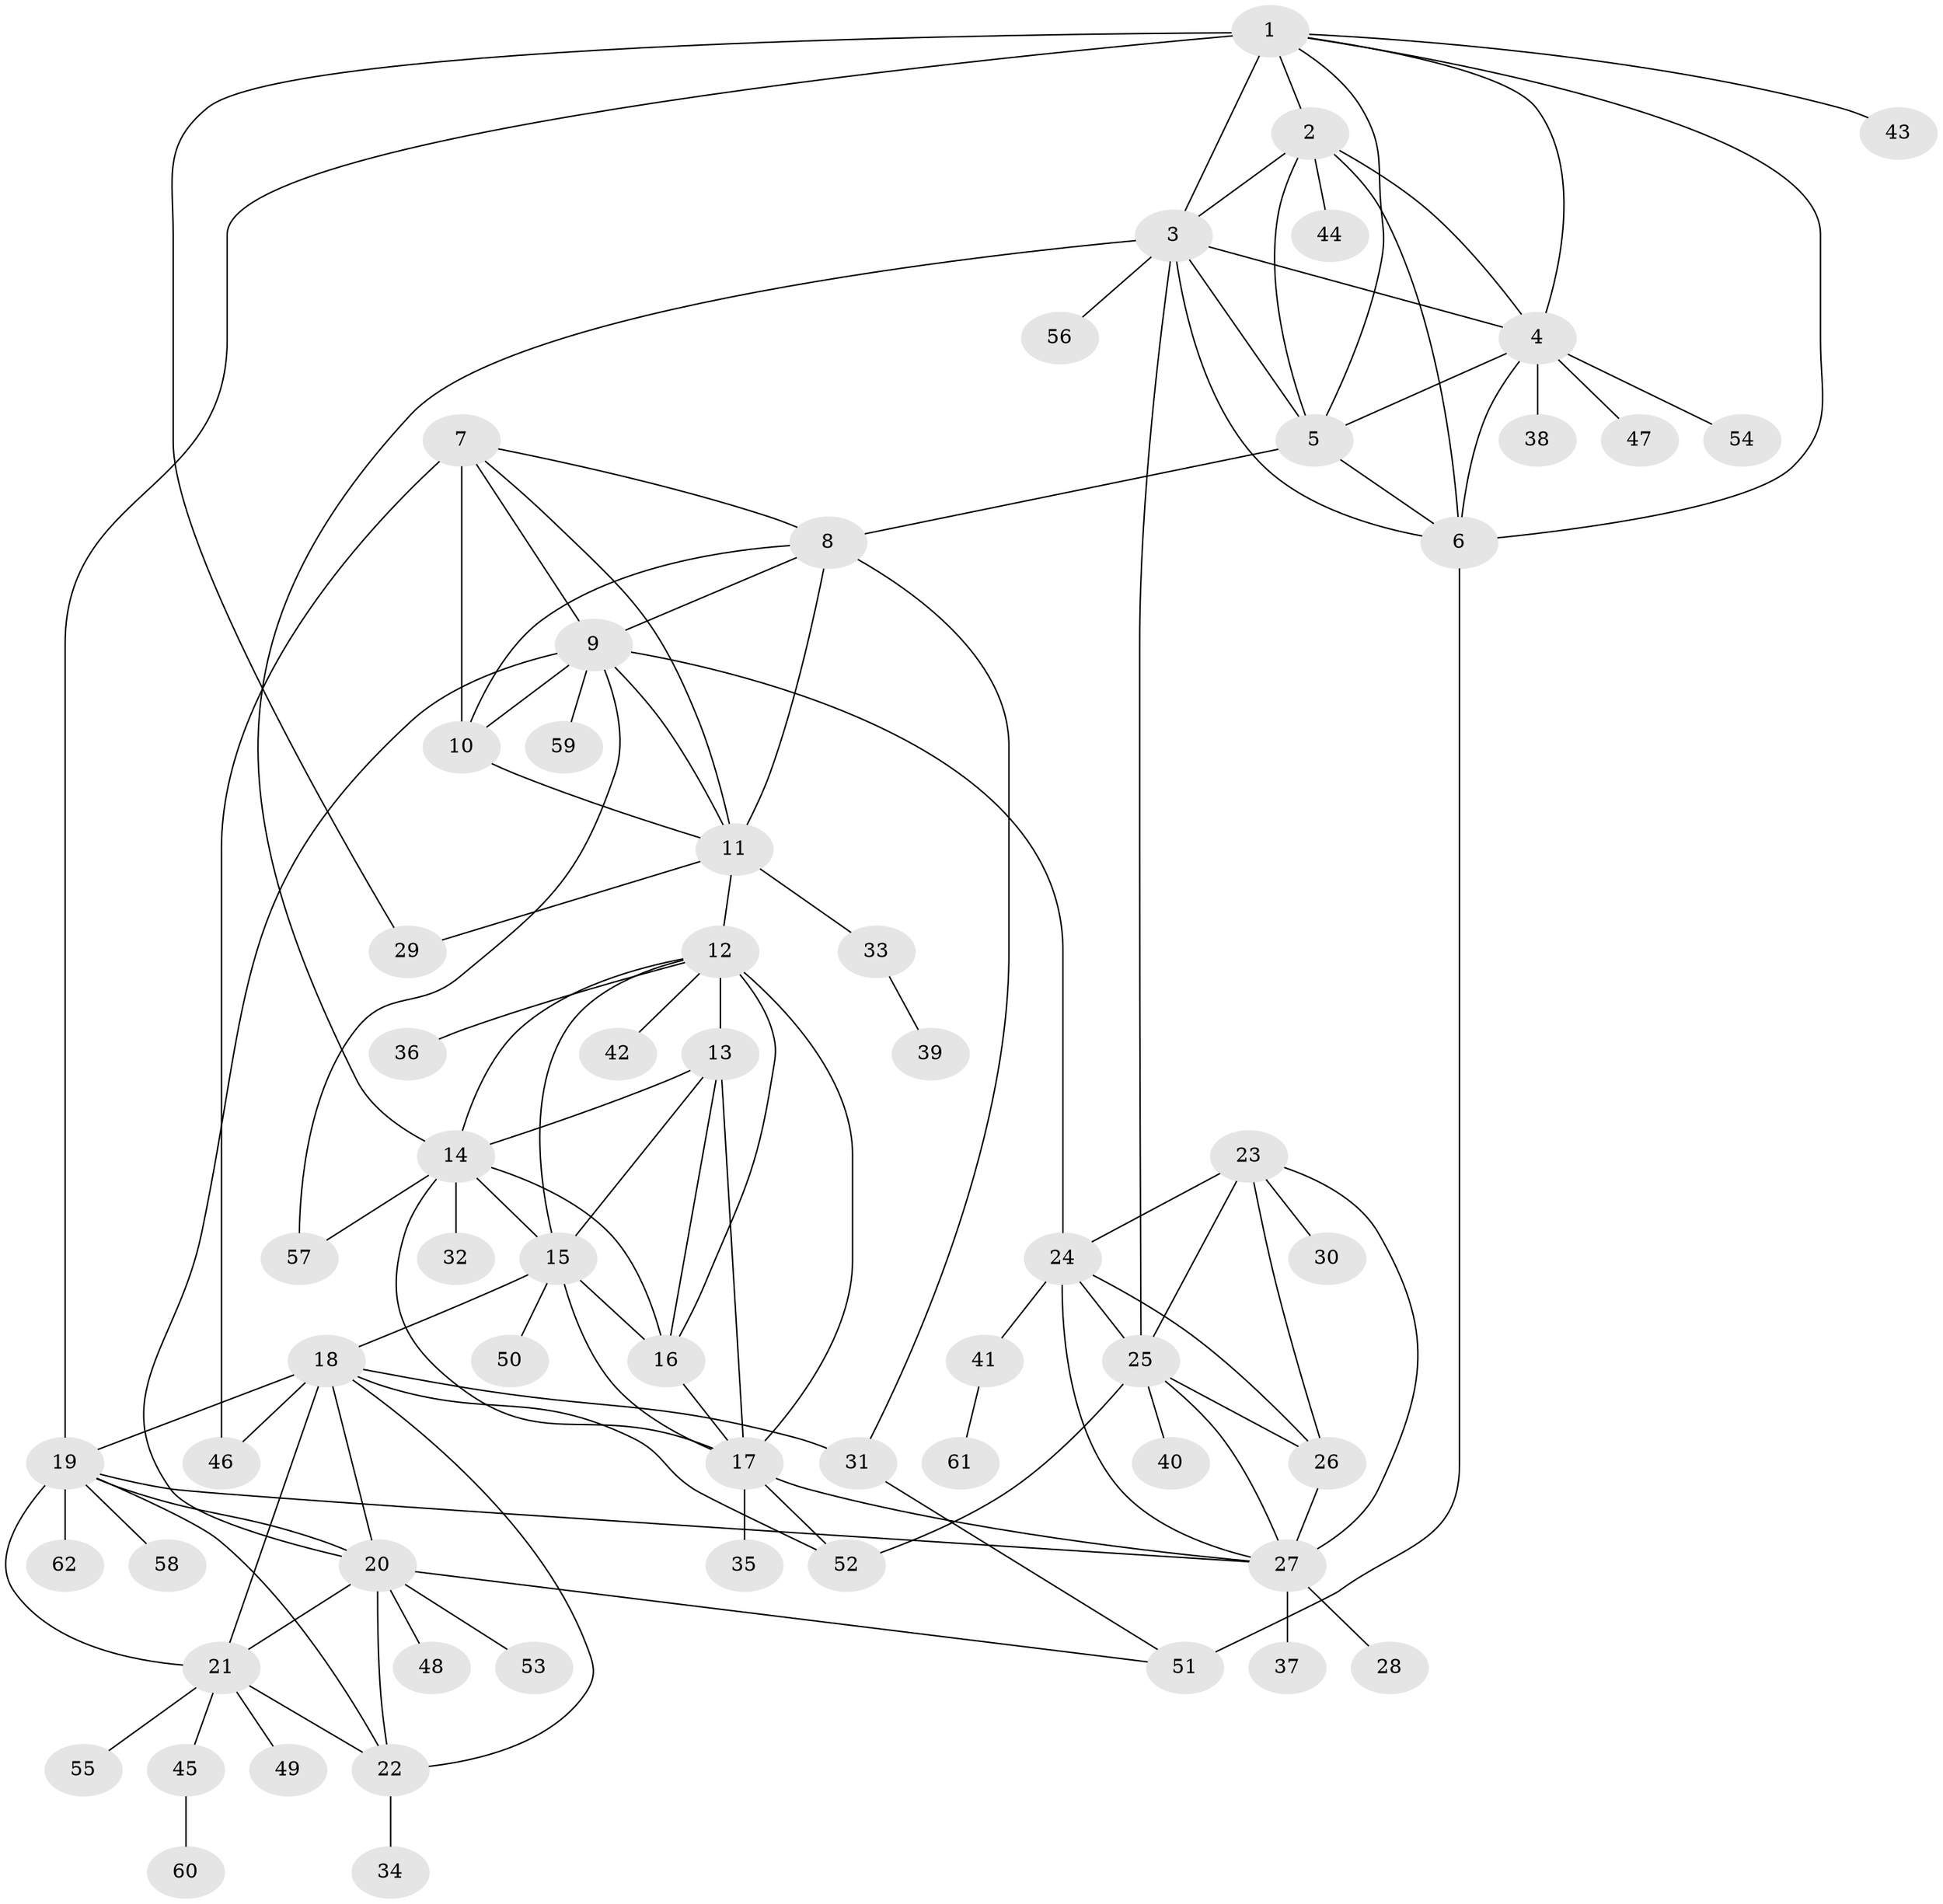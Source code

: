 // original degree distribution, {11: 0.024390243902439025, 7: 0.032520325203252036, 9: 0.056910569105691054, 10: 0.04878048780487805, 12: 0.008130081300813009, 5: 0.024390243902439025, 8: 0.032520325203252036, 6: 0.016260162601626018, 1: 0.5772357723577236, 3: 0.016260162601626018, 2: 0.16260162601626016}
// Generated by graph-tools (version 1.1) at 2025/37/03/09/25 02:37:28]
// undirected, 62 vertices, 113 edges
graph export_dot {
graph [start="1"]
  node [color=gray90,style=filled];
  1;
  2;
  3;
  4;
  5;
  6;
  7;
  8;
  9;
  10;
  11;
  12;
  13;
  14;
  15;
  16;
  17;
  18;
  19;
  20;
  21;
  22;
  23;
  24;
  25;
  26;
  27;
  28;
  29;
  30;
  31;
  32;
  33;
  34;
  35;
  36;
  37;
  38;
  39;
  40;
  41;
  42;
  43;
  44;
  45;
  46;
  47;
  48;
  49;
  50;
  51;
  52;
  53;
  54;
  55;
  56;
  57;
  58;
  59;
  60;
  61;
  62;
  1 -- 2 [weight=1.0];
  1 -- 3 [weight=1.0];
  1 -- 4 [weight=1.0];
  1 -- 5 [weight=1.0];
  1 -- 6 [weight=1.0];
  1 -- 19 [weight=1.0];
  1 -- 29 [weight=3.0];
  1 -- 43 [weight=1.0];
  2 -- 3 [weight=1.0];
  2 -- 4 [weight=1.0];
  2 -- 5 [weight=1.0];
  2 -- 6 [weight=1.0];
  2 -- 44 [weight=1.0];
  3 -- 4 [weight=1.0];
  3 -- 5 [weight=1.0];
  3 -- 6 [weight=1.0];
  3 -- 14 [weight=1.0];
  3 -- 25 [weight=1.0];
  3 -- 56 [weight=1.0];
  4 -- 5 [weight=1.0];
  4 -- 6 [weight=1.0];
  4 -- 38 [weight=1.0];
  4 -- 47 [weight=2.0];
  4 -- 54 [weight=1.0];
  5 -- 6 [weight=1.0];
  5 -- 8 [weight=1.0];
  6 -- 51 [weight=3.0];
  7 -- 8 [weight=2.0];
  7 -- 9 [weight=2.0];
  7 -- 10 [weight=3.0];
  7 -- 11 [weight=2.0];
  7 -- 46 [weight=7.0];
  8 -- 9 [weight=1.0];
  8 -- 10 [weight=1.0];
  8 -- 11 [weight=1.0];
  8 -- 31 [weight=2.0];
  9 -- 10 [weight=1.0];
  9 -- 11 [weight=1.0];
  9 -- 20 [weight=1.0];
  9 -- 24 [weight=1.0];
  9 -- 57 [weight=1.0];
  9 -- 59 [weight=1.0];
  10 -- 11 [weight=1.0];
  11 -- 12 [weight=1.0];
  11 -- 29 [weight=1.0];
  11 -- 33 [weight=1.0];
  12 -- 13 [weight=3.0];
  12 -- 14 [weight=1.0];
  12 -- 15 [weight=1.0];
  12 -- 16 [weight=1.0];
  12 -- 17 [weight=1.0];
  12 -- 36 [weight=1.0];
  12 -- 42 [weight=1.0];
  13 -- 14 [weight=1.0];
  13 -- 15 [weight=1.0];
  13 -- 16 [weight=1.0];
  13 -- 17 [weight=1.0];
  14 -- 15 [weight=1.0];
  14 -- 16 [weight=1.0];
  14 -- 17 [weight=1.0];
  14 -- 32 [weight=3.0];
  14 -- 57 [weight=1.0];
  15 -- 16 [weight=1.0];
  15 -- 17 [weight=1.0];
  15 -- 18 [weight=1.0];
  15 -- 50 [weight=2.0];
  16 -- 17 [weight=1.0];
  17 -- 27 [weight=1.0];
  17 -- 35 [weight=3.0];
  17 -- 52 [weight=1.0];
  18 -- 19 [weight=2.0];
  18 -- 20 [weight=2.0];
  18 -- 21 [weight=2.0];
  18 -- 22 [weight=2.0];
  18 -- 31 [weight=1.0];
  18 -- 46 [weight=1.0];
  18 -- 52 [weight=2.0];
  19 -- 20 [weight=1.0];
  19 -- 21 [weight=1.0];
  19 -- 22 [weight=1.0];
  19 -- 27 [weight=1.0];
  19 -- 58 [weight=1.0];
  19 -- 62 [weight=1.0];
  20 -- 21 [weight=1.0];
  20 -- 22 [weight=1.0];
  20 -- 48 [weight=1.0];
  20 -- 51 [weight=1.0];
  20 -- 53 [weight=1.0];
  21 -- 22 [weight=1.0];
  21 -- 45 [weight=1.0];
  21 -- 49 [weight=1.0];
  21 -- 55 [weight=1.0];
  22 -- 34 [weight=1.0];
  23 -- 24 [weight=2.0];
  23 -- 25 [weight=2.0];
  23 -- 26 [weight=2.0];
  23 -- 27 [weight=2.0];
  23 -- 30 [weight=3.0];
  24 -- 25 [weight=1.0];
  24 -- 26 [weight=1.0];
  24 -- 27 [weight=1.0];
  24 -- 41 [weight=1.0];
  25 -- 26 [weight=1.0];
  25 -- 27 [weight=1.0];
  25 -- 40 [weight=1.0];
  25 -- 52 [weight=1.0];
  26 -- 27 [weight=1.0];
  27 -- 28 [weight=1.0];
  27 -- 37 [weight=1.0];
  31 -- 51 [weight=1.0];
  33 -- 39 [weight=1.0];
  41 -- 61 [weight=1.0];
  45 -- 60 [weight=1.0];
}
